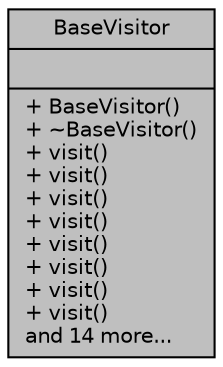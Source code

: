 digraph "BaseVisitor"
{
 // LATEX_PDF_SIZE
  edge [fontname="Helvetica",fontsize="10",labelfontname="Helvetica",labelfontsize="10"];
  node [fontname="Helvetica",fontsize="10",shape=record];
  Node1 [label="{BaseVisitor\n||+ BaseVisitor()\l+ ~BaseVisitor()\l+ visit()\l+ visit()\l+ visit()\l+ visit()\l+ visit()\l+ visit()\l+ visit()\l+ visit()\land 14 more...\l}",height=0.2,width=0.4,color="black", fillcolor="grey75", style="filled", fontcolor="black",tooltip=" "];
}
